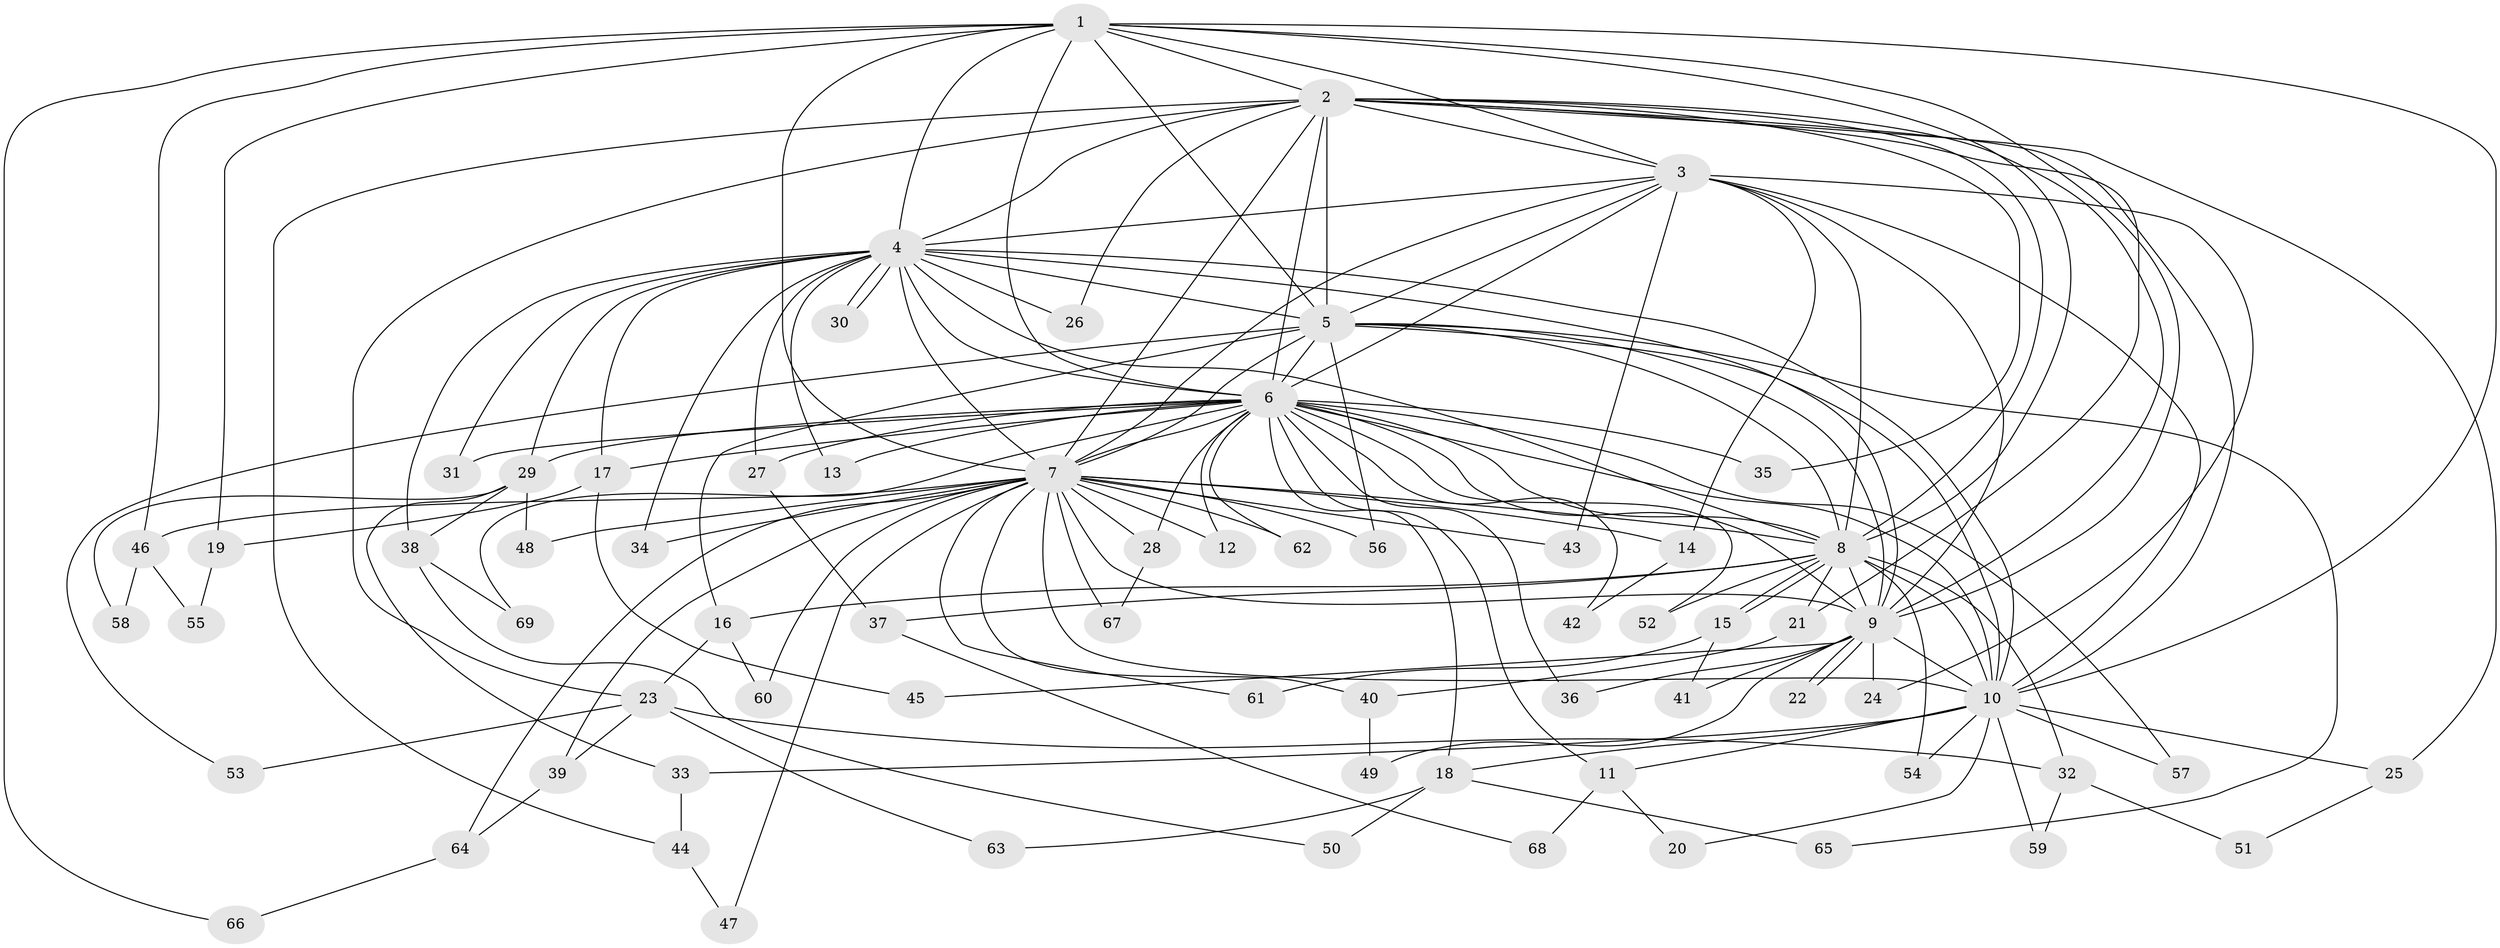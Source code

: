 // coarse degree distribution, {13: 0.04081632653061224, 15: 0.061224489795918366, 11: 0.02040816326530612, 20: 0.02040816326530612, 24: 0.02040816326530612, 22: 0.02040816326530612, 16: 0.02040816326530612, 3: 0.12244897959183673, 2: 0.5306122448979592, 4: 0.08163265306122448, 5: 0.04081632653061224, 8: 0.02040816326530612}
// Generated by graph-tools (version 1.1) at 2025/23/03/03/25 07:23:45]
// undirected, 69 vertices, 163 edges
graph export_dot {
graph [start="1"]
  node [color=gray90,style=filled];
  1;
  2;
  3;
  4;
  5;
  6;
  7;
  8;
  9;
  10;
  11;
  12;
  13;
  14;
  15;
  16;
  17;
  18;
  19;
  20;
  21;
  22;
  23;
  24;
  25;
  26;
  27;
  28;
  29;
  30;
  31;
  32;
  33;
  34;
  35;
  36;
  37;
  38;
  39;
  40;
  41;
  42;
  43;
  44;
  45;
  46;
  47;
  48;
  49;
  50;
  51;
  52;
  53;
  54;
  55;
  56;
  57;
  58;
  59;
  60;
  61;
  62;
  63;
  64;
  65;
  66;
  67;
  68;
  69;
  1 -- 2;
  1 -- 3;
  1 -- 4;
  1 -- 5;
  1 -- 6;
  1 -- 7;
  1 -- 8;
  1 -- 9;
  1 -- 10;
  1 -- 19;
  1 -- 46;
  1 -- 66;
  2 -- 3;
  2 -- 4;
  2 -- 5;
  2 -- 6;
  2 -- 7;
  2 -- 8;
  2 -- 9;
  2 -- 10;
  2 -- 21;
  2 -- 23;
  2 -- 25;
  2 -- 26;
  2 -- 35;
  2 -- 44;
  3 -- 4;
  3 -- 5;
  3 -- 6;
  3 -- 7;
  3 -- 8;
  3 -- 9;
  3 -- 10;
  3 -- 14;
  3 -- 24;
  3 -- 43;
  4 -- 5;
  4 -- 6;
  4 -- 7;
  4 -- 8;
  4 -- 9;
  4 -- 10;
  4 -- 13;
  4 -- 17;
  4 -- 26;
  4 -- 27;
  4 -- 29;
  4 -- 30;
  4 -- 30;
  4 -- 31;
  4 -- 34;
  4 -- 38;
  5 -- 6;
  5 -- 7;
  5 -- 8;
  5 -- 9;
  5 -- 10;
  5 -- 16;
  5 -- 53;
  5 -- 56;
  5 -- 65;
  6 -- 7;
  6 -- 8;
  6 -- 9;
  6 -- 10;
  6 -- 11;
  6 -- 12;
  6 -- 13;
  6 -- 17;
  6 -- 18;
  6 -- 27;
  6 -- 28;
  6 -- 29;
  6 -- 31;
  6 -- 35;
  6 -- 36;
  6 -- 42;
  6 -- 52;
  6 -- 57;
  6 -- 62;
  6 -- 69;
  7 -- 8;
  7 -- 9;
  7 -- 10;
  7 -- 12;
  7 -- 14;
  7 -- 28;
  7 -- 34;
  7 -- 39;
  7 -- 40;
  7 -- 43;
  7 -- 46;
  7 -- 47;
  7 -- 48;
  7 -- 56;
  7 -- 60;
  7 -- 61;
  7 -- 62;
  7 -- 64;
  7 -- 67;
  8 -- 9;
  8 -- 10;
  8 -- 15;
  8 -- 15;
  8 -- 16;
  8 -- 21;
  8 -- 32;
  8 -- 37;
  8 -- 52;
  8 -- 54;
  9 -- 10;
  9 -- 22;
  9 -- 22;
  9 -- 24;
  9 -- 36;
  9 -- 41;
  9 -- 45;
  9 -- 49;
  10 -- 11;
  10 -- 18;
  10 -- 20;
  10 -- 25;
  10 -- 33;
  10 -- 54;
  10 -- 57;
  10 -- 59;
  11 -- 20;
  11 -- 68;
  14 -- 42;
  15 -- 41;
  15 -- 61;
  16 -- 23;
  16 -- 60;
  17 -- 19;
  17 -- 45;
  18 -- 50;
  18 -- 63;
  18 -- 65;
  19 -- 55;
  21 -- 40;
  23 -- 32;
  23 -- 39;
  23 -- 53;
  23 -- 63;
  25 -- 51;
  27 -- 37;
  28 -- 67;
  29 -- 33;
  29 -- 38;
  29 -- 48;
  29 -- 58;
  32 -- 51;
  32 -- 59;
  33 -- 44;
  37 -- 68;
  38 -- 50;
  38 -- 69;
  39 -- 64;
  40 -- 49;
  44 -- 47;
  46 -- 55;
  46 -- 58;
  64 -- 66;
}
